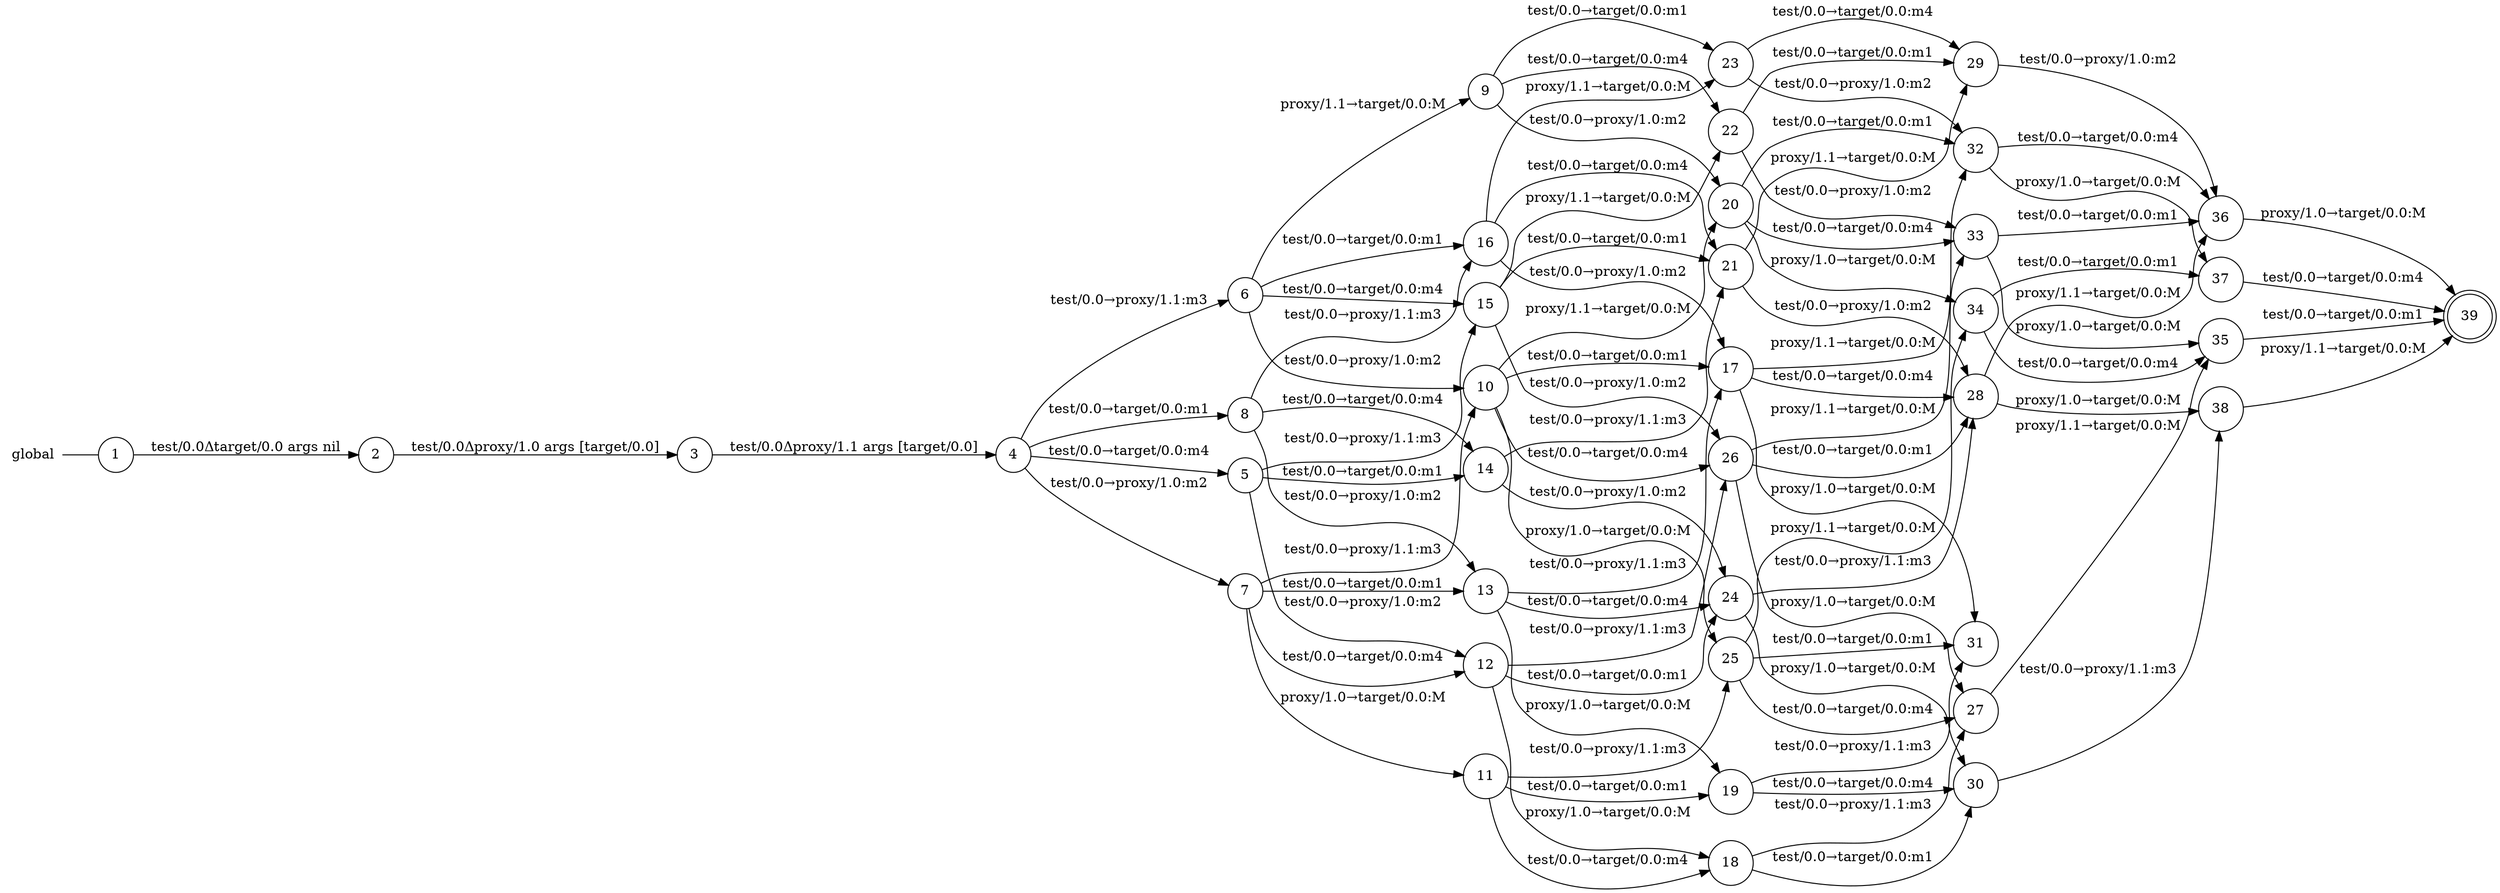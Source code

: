 digraph global {
	rankdir="LR";
	n_0 [label="global", shape="plaintext"];
	n_1 [id="39", shape=circle, label="7"];
	n_2 [id="34", shape=circle, label="12"];
	n_3 [id="14", shape=circle, label="22"];
	n_4 [id="9", shape=circle, label="10"];
	n_5 [id="25", shape=circle, label="17"];
	n_6 [id="74", shape=circle, label="4"];
	n_7 [id="37", shape=circle, label="21"];
	n_8 [id="24", shape=circle, label="29"];
	n_9 [id="52", shape=circle, label="24"];
	n_10 [id="17", shape=circle, label="15"];
	n_11 [id="1", shape=circle, label="1"];
	n_0 -> n_11 [arrowhead=none];
	n_12 [id="7", shape=circle, label="31"];
	n_13 [id="31", shape=circle, label="35"];
	n_14 [id="30", shape=circle, label="23"];
	n_15 [id="73", shape=circle, label="9"];
	n_16 [id="36", shape=circle, label="25"];
	n_17 [id="19", shape=circle, label="3"];
	n_18 [id="4", shape=circle, label="16"];
	n_19 [id="6", shape=circle, label="2"];
	n_20 [id="3", shape=circle, label="28"];
	n_21 [id="12", shape=circle, label="11"];
	n_22 [id="50", shape=circle, label="20"];
	n_23 [id="18", shape=circle, label="36"];
	n_24 [id="23", shape=circle, label="32"];
	n_25 [id="2", shape=circle, label="19"];
	n_26 [id="22", shape=doublecircle, label="39"];
	n_27 [id="11", shape=circle, label="30"];
	n_28 [id="15", shape=circle, label="18"];
	n_29 [id="10", shape=circle, label="26"];
	n_30 [id="42", shape=circle, label="33"];
	n_31 [id="13", shape=circle, label="34"];
	n_32 [id="54", shape=circle, label="6"];
	n_33 [id="5", shape=circle, label="38"];
	n_34 [id="49", shape=circle, label="14"];
	n_35 [id="21", shape=circle, label="13"];
	n_36 [id="53", shape=circle, label="37"];
	n_37 [id="32", shape=circle, label="27"];
	n_38 [id="64", shape=circle, label="5"];
	n_39 [id="29", shape=circle, label="8"];

	n_4 -> n_5 [id="[$e|70]", label="test/0.0→target/0.0:m1"];
	n_22 -> n_24 [id="[$e|163]", label="test/0.0→target/0.0:m1"];
	n_2 -> n_28 [id="[$e|199]", label="proxy/1.0→target/0.0:M"];
	n_6 -> n_39 [id="[$e|157]", label="test/0.0→target/0.0:m1"];
	n_1 -> n_35 [id="[$e|16]", label="test/0.0→target/0.0:m1"];
	n_5 -> n_12 [id="[$e|224]", label="proxy/1.0→target/0.0:M"];
	n_6 -> n_38 [id="[$e|132]", label="test/0.0→target/0.0:m4"];
	n_3 -> n_8 [id="[$e|171]", label="test/0.0→target/0.0:m1"];
	n_17 -> n_6 [id="[$e|58]", label="test/0.0Δproxy/1.1 args [target/0.0]"];
	n_3 -> n_30 [id="[$e|126]", label="test/0.0→proxy/1.0:m2"];
	n_23 -> n_26 [id="[$e|84]", label="proxy/1.0→target/0.0:M"];
	n_6 -> n_1 [id="[$e|0]", label="test/0.0→proxy/1.0:m2"];
	n_37 -> n_13 [id="[$e|234]", label="proxy/1.1→target/0.0:M"];
	n_28 -> n_27 [id="[$e|8]", label="test/0.0→target/0.0:m1"];
	n_1 -> n_2 [id="[$e|203]", label="test/0.0→target/0.0:m4"];
	n_22 -> n_30 [id="[$e|235]", label="test/0.0→target/0.0:m4"];
	n_31 -> n_13 [id="[$e|18]", label="test/0.0→target/0.0:m4"];
	n_38 -> n_34 [id="[$e|71]", label="test/0.0→target/0.0:m1"];
	n_34 -> n_7 [id="[$e|99]", label="test/0.0→proxy/1.1:m3"];
	n_13 -> n_26 [id="[$e|167]", label="test/0.0→target/0.0:m1"];
	n_39 -> n_35 [id="[$e|238]", label="test/0.0→proxy/1.0:m2"];
	n_7 -> n_20 [id="[$e|208]", label="test/0.0→proxy/1.0:m2"];
	n_15 -> n_22 [id="[$e|223]", label="test/0.0→proxy/1.0:m2"];
	n_9 -> n_20 [id="[$e|186]", label="test/0.0→proxy/1.1:m3"];
	n_32 -> n_4 [id="[$e|226]", label="test/0.0→proxy/1.0:m2"];
	n_16 -> n_37 [id="[$e|79]", label="test/0.0→target/0.0:m4"];
	n_32 -> n_18 [id="[$e|20]", label="test/0.0→target/0.0:m1"];
	n_11 -> n_19 [id="[$e|131]", label="test/0.0Δtarget/0.0 args nil"];
	n_18 -> n_5 [id="[$e|205]", label="test/0.0→proxy/1.0:m2"];
	n_20 -> n_23 [id="[$e|27]", label="proxy/1.1→target/0.0:M"];
	n_24 -> n_36 [id="[$e|4]", label="proxy/1.0→target/0.0:M"];
	n_14 -> n_24 [id="[$e|244]", label="test/0.0→proxy/1.0:m2"];
	n_39 -> n_34 [id="[$e|134]", label="test/0.0→target/0.0:m4"];
	n_21 -> n_16 [id="[$e|179]", label="test/0.0→proxy/1.1:m3"];
	n_14 -> n_8 [id="[$e|174]", label="test/0.0→target/0.0:m4"];
	n_10 -> n_29 [id="[$e|6]", label="test/0.0→proxy/1.0:m2"];
	n_21 -> n_28 [id="[$e|138]", label="test/0.0→target/0.0:m4"];
	n_5 -> n_24 [id="[$e|227]", label="proxy/1.1→target/0.0:M"];
	n_4 -> n_22 [id="[$e|47]", label="proxy/1.1→target/0.0:M"];
	n_8 -> n_23 [id="[$e|229]", label="test/0.0→proxy/1.0:m2"];
	n_1 -> n_21 [id="[$e|30]", label="proxy/1.0→target/0.0:M"];
	n_30 -> n_13 [id="[$e|231]", label="proxy/1.0→target/0.0:M"];
	n_29 -> n_30 [id="[$e|192]", label="proxy/1.1→target/0.0:M"];
	n_2 -> n_9 [id="[$e|114]", label="test/0.0→target/0.0:m1"];
	n_25 -> n_12 [id="[$e|14]", label="test/0.0→proxy/1.1:m3"];
	n_19 -> n_17 [id="[$e|34]", label="test/0.0Δproxy/1.0 args [target/0.0]"];
	n_24 -> n_23 [id="[$e|216]", label="test/0.0→target/0.0:m4"];
	n_5 -> n_20 [id="[$e|80]", label="test/0.0→target/0.0:m4"];
	n_10 -> n_7 [id="[$e|240]", label="test/0.0→target/0.0:m1"];
	n_31 -> n_36 [id="[$e|177]", label="test/0.0→target/0.0:m1"];
	n_6 -> n_32 [id="[$e|39]", label="test/0.0→proxy/1.1:m3"];
	n_28 -> n_37 [id="[$e|241]", label="test/0.0→proxy/1.1:m3"];
	n_35 -> n_5 [id="[$e|196]", label="test/0.0→proxy/1.1:m3"];
	n_1 -> n_4 [id="[$e|17]", label="test/0.0→proxy/1.1:m3"];
	n_20 -> n_33 [id="[$e|38]", label="proxy/1.0→target/0.0:M"];
	n_18 -> n_7 [id="[$e|239]", label="test/0.0→target/0.0:m4"];
	n_32 -> n_10 [id="[$e|10]", label="test/0.0→target/0.0:m4"];
	n_35 -> n_25 [id="[$e|212]", label="proxy/1.0→target/0.0:M"];
	n_7 -> n_8 [id="[$e|85]", label="proxy/1.1→target/0.0:M"];
	n_38 -> n_10 [id="[$e|228]", label="test/0.0→proxy/1.1:m3"];
	n_29 -> n_20 [id="[$e|153]", label="test/0.0→target/0.0:m1"];
	n_36 -> n_26 [id="[$e|170]", label="test/0.0→target/0.0:m4"];
	n_35 -> n_9 [id="[$e|74]", label="test/0.0→target/0.0:m4"];
	n_9 -> n_27 [id="[$e|210]", label="proxy/1.0→target/0.0:M"];
	n_21 -> n_25 [id="[$e|149]", label="test/0.0→target/0.0:m1"];
	n_15 -> n_14 [id="[$e|237]", label="test/0.0→target/0.0:m1"];
	n_2 -> n_29 [id="[$e|222]", label="test/0.0→proxy/1.1:m3"];
	n_39 -> n_18 [id="[$e|230]", label="test/0.0→proxy/1.1:m3"];
	n_16 -> n_12 [id="[$e|225]", label="test/0.0→target/0.0:m1"];
	n_33 -> n_26 [id="[$e|188]", label="proxy/1.1→target/0.0:M"];
	n_38 -> n_2 [id="[$e|40]", label="test/0.0→proxy/1.0:m2"];
	n_27 -> n_33 [id="[$e|181]", label="test/0.0→proxy/1.1:m3"];
	n_22 -> n_31 [id="[$e|13]", label="proxy/1.0→target/0.0:M"];
	n_30 -> n_23 [id="[$e|217]", label="test/0.0→target/0.0:m1"];
	n_18 -> n_14 [id="[$e|77]", label="proxy/1.1→target/0.0:M"];
	n_15 -> n_3 [id="[$e|204]", label="test/0.0→target/0.0:m4"];
	n_29 -> n_37 [id="[$e|242]", label="proxy/1.0→target/0.0:M"];
	n_4 -> n_16 [id="[$e|139]", label="proxy/1.0→target/0.0:M"];
	n_25 -> n_27 [id="[$e|135]", label="test/0.0→target/0.0:m4"];
	n_10 -> n_3 [id="[$e|156]", label="proxy/1.1→target/0.0:M"];
	n_4 -> n_29 [id="[$e|198]", label="test/0.0→target/0.0:m4"];
	n_16 -> n_31 [id="[$e|236]", label="proxy/1.1→target/0.0:M"];
	n_32 -> n_15 [id="[$e|140]", label="proxy/1.1→target/0.0:M"];
	n_34 -> n_9 [id="[$e|243]", label="test/0.0→proxy/1.0:m2"];
}
